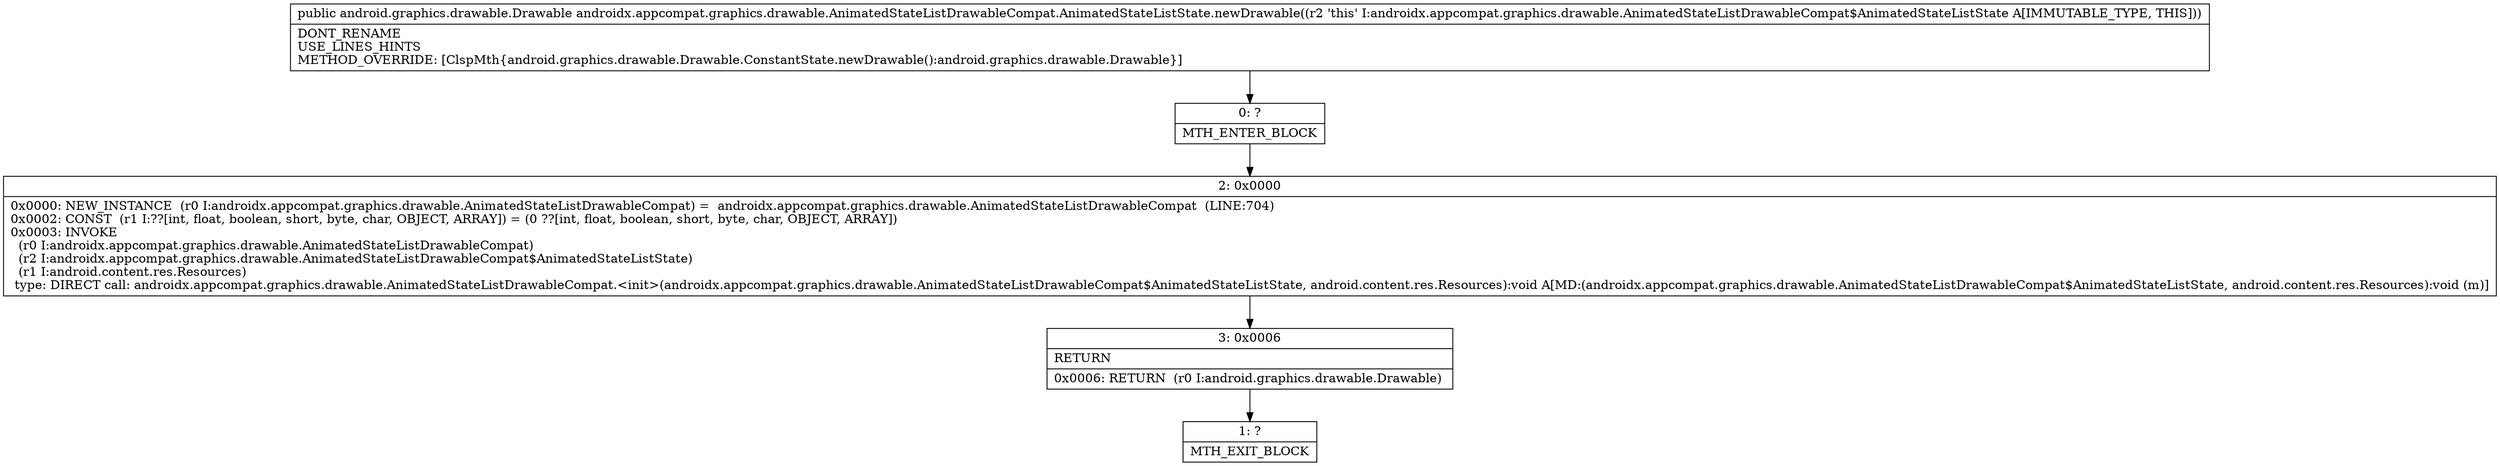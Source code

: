 digraph "CFG forandroidx.appcompat.graphics.drawable.AnimatedStateListDrawableCompat.AnimatedStateListState.newDrawable()Landroid\/graphics\/drawable\/Drawable;" {
Node_0 [shape=record,label="{0\:\ ?|MTH_ENTER_BLOCK\l}"];
Node_2 [shape=record,label="{2\:\ 0x0000|0x0000: NEW_INSTANCE  (r0 I:androidx.appcompat.graphics.drawable.AnimatedStateListDrawableCompat) =  androidx.appcompat.graphics.drawable.AnimatedStateListDrawableCompat  (LINE:704)\l0x0002: CONST  (r1 I:??[int, float, boolean, short, byte, char, OBJECT, ARRAY]) = (0 ??[int, float, boolean, short, byte, char, OBJECT, ARRAY]) \l0x0003: INVOKE  \l  (r0 I:androidx.appcompat.graphics.drawable.AnimatedStateListDrawableCompat)\l  (r2 I:androidx.appcompat.graphics.drawable.AnimatedStateListDrawableCompat$AnimatedStateListState)\l  (r1 I:android.content.res.Resources)\l type: DIRECT call: androidx.appcompat.graphics.drawable.AnimatedStateListDrawableCompat.\<init\>(androidx.appcompat.graphics.drawable.AnimatedStateListDrawableCompat$AnimatedStateListState, android.content.res.Resources):void A[MD:(androidx.appcompat.graphics.drawable.AnimatedStateListDrawableCompat$AnimatedStateListState, android.content.res.Resources):void (m)]\l}"];
Node_3 [shape=record,label="{3\:\ 0x0006|RETURN\l|0x0006: RETURN  (r0 I:android.graphics.drawable.Drawable) \l}"];
Node_1 [shape=record,label="{1\:\ ?|MTH_EXIT_BLOCK\l}"];
MethodNode[shape=record,label="{public android.graphics.drawable.Drawable androidx.appcompat.graphics.drawable.AnimatedStateListDrawableCompat.AnimatedStateListState.newDrawable((r2 'this' I:androidx.appcompat.graphics.drawable.AnimatedStateListDrawableCompat$AnimatedStateListState A[IMMUTABLE_TYPE, THIS]))  | DONT_RENAME\lUSE_LINES_HINTS\lMETHOD_OVERRIDE: [ClspMth\{android.graphics.drawable.Drawable.ConstantState.newDrawable():android.graphics.drawable.Drawable\}]\l}"];
MethodNode -> Node_0;Node_0 -> Node_2;
Node_2 -> Node_3;
Node_3 -> Node_1;
}

